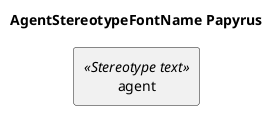 @startuml
'!include ../../../plantuml-styles/plantuml-ae-skinparam-ex.iuml

title AgentStereotypeFontName Papyrus
skinparam AgentStereotypeFontName Papyrus

agent agent <<Stereotype text>>


@enduml